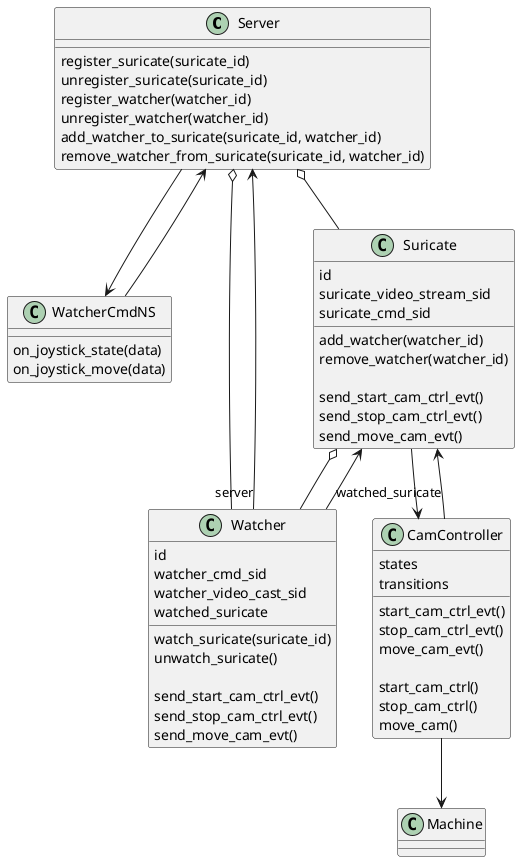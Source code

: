 @startuml classdiag

class Server {

  register_suricate(suricate_id)
  unregister_suricate(suricate_id)
  register_watcher(watcher_id)
  unregister_watcher(watcher_id)
  add_watcher_to_suricate(suricate_id, watcher_id)
  remove_watcher_from_suricate(suricate_id, watcher_id)
}

class WatcherCmdNS {
  on_joystick_state(data)
  on_joystick_move(data)
}

class Suricate {

  id
  suricate_video_stream_sid
  suricate_cmd_sid
  
  add_watcher(watcher_id)
  remove_watcher(watcher_id)

  send_start_cam_ctrl_evt()
  send_stop_cam_ctrl_evt()
  send_move_cam_evt()
}

class Watcher {
  id
  watcher_cmd_sid
  watcher_video_cast_sid
  watched_suricate

  watch_suricate(suricate_id)
  unwatch_suricate()

  send_start_cam_ctrl_evt()
  send_stop_cam_ctrl_evt()
  send_move_cam_evt()
}

class CamController {
  states
  transitions

  start_cam_ctrl_evt()
  stop_cam_ctrl_evt()
  move_cam_evt()

  start_cam_ctrl()
  stop_cam_ctrl()
  move_cam()  
}



class Machine {

}


Server o-- Suricate
Server o-- Watcher
Server --> WatcherCmdNS


Watcher "watched_suricate" --> Suricate
Watcher "server" --> Server
Suricate --> CamController


Suricate o-- Watcher

WatcherCmdNS --> Server

CamController --> Machine
CamController --> Suricate


@enduml